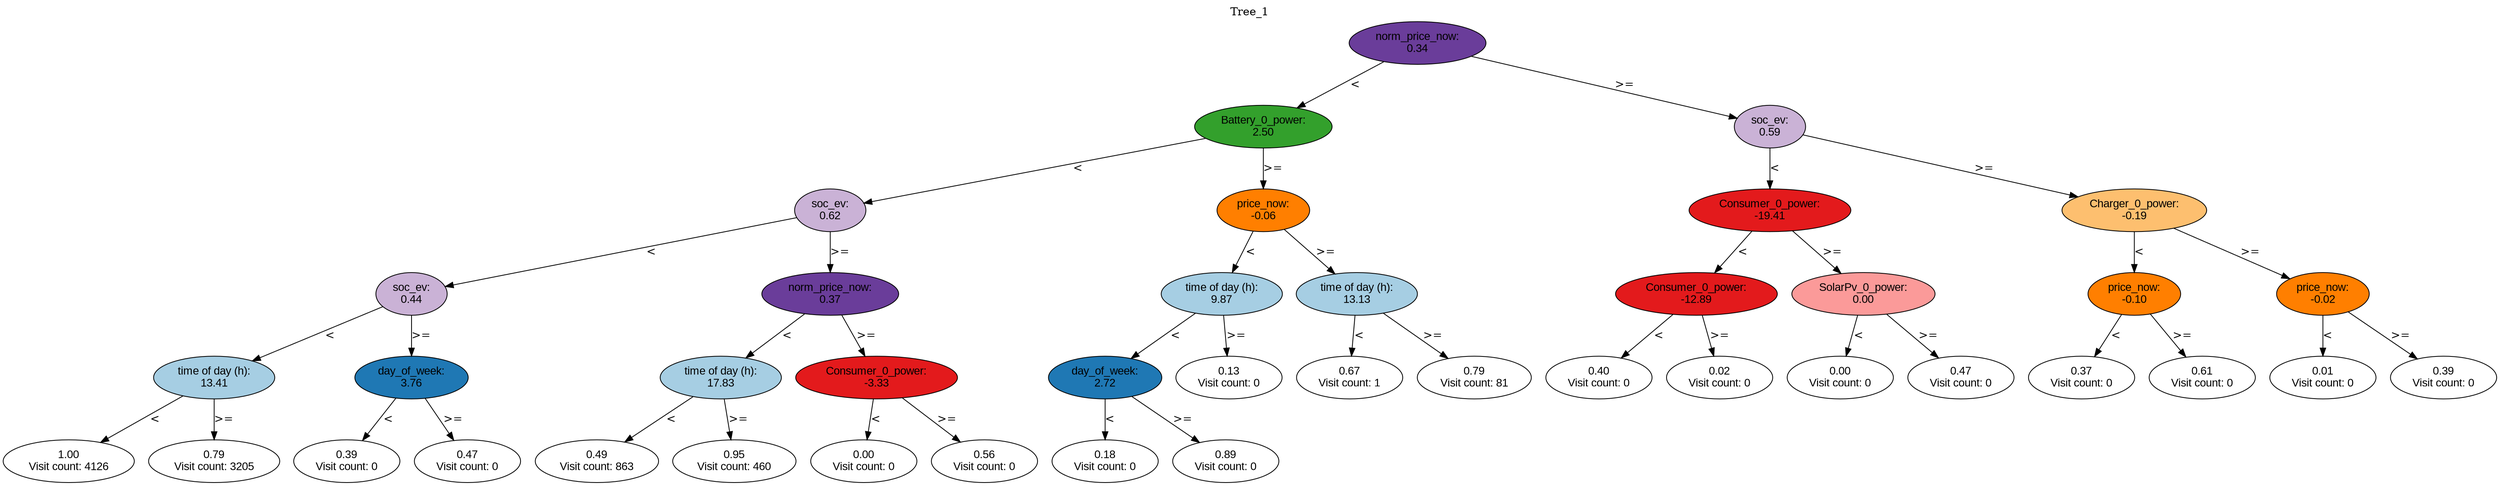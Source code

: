 digraph BST {
    node [fontname="Arial" style=filled colorscheme=paired12];
    0 [ label = "norm_price_now:
0.34" fillcolor=10];
    1 [ label = "Battery_0_power:
2.50" fillcolor=4];
    2 [ label = "soc_ev:
0.62" fillcolor=9];
    3 [ label = "soc_ev:
0.44" fillcolor=9];
    4 [ label = "time of day (h):
13.41" fillcolor=1];
    5 [ label = "1.00
Visit count: 4126" fillcolor=white];
    6 [ label = "0.79
Visit count: 3205" fillcolor=white];
    7 [ label = "day_of_week:
3.76" fillcolor=2];
    8 [ label = "0.39
Visit count: 0" fillcolor=white];
    9 [ label = "0.47
Visit count: 0" fillcolor=white];
    10 [ label = "norm_price_now:
0.37" fillcolor=10];
    11 [ label = "time of day (h):
17.83" fillcolor=1];
    12 [ label = "0.49
Visit count: 863" fillcolor=white];
    13 [ label = "0.95
Visit count: 460" fillcolor=white];
    14 [ label = "Consumer_0_power:
-3.33" fillcolor=6];
    15 [ label = "0.00
Visit count: 0" fillcolor=white];
    16 [ label = "0.56
Visit count: 0" fillcolor=white];
    17 [ label = "price_now:
-0.06" fillcolor=8];
    18 [ label = "time of day (h):
9.87" fillcolor=1];
    19 [ label = "day_of_week:
2.72" fillcolor=2];
    20 [ label = "0.18
Visit count: 0" fillcolor=white];
    21 [ label = "0.89
Visit count: 0" fillcolor=white];
    22 [ label = "0.13
Visit count: 0" fillcolor=white];
    23 [ label = "time of day (h):
13.13" fillcolor=1];
    24 [ label = "0.67
Visit count: 1" fillcolor=white];
    25 [ label = "0.79
Visit count: 81" fillcolor=white];
    26 [ label = "soc_ev:
0.59" fillcolor=9];
    27 [ label = "Consumer_0_power:
-19.41" fillcolor=6];
    28 [ label = "Consumer_0_power:
-12.89" fillcolor=6];
    29 [ label = "0.40
Visit count: 0" fillcolor=white];
    30 [ label = "0.02
Visit count: 0" fillcolor=white];
    31 [ label = "SolarPv_0_power:
0.00" fillcolor=5];
    32 [ label = "0.00
Visit count: 0" fillcolor=white];
    33 [ label = "0.47
Visit count: 0" fillcolor=white];
    34 [ label = "Charger_0_power:
-0.19" fillcolor=7];
    35 [ label = "price_now:
-0.10" fillcolor=8];
    36 [ label = "0.37
Visit count: 0" fillcolor=white];
    37 [ label = "0.61
Visit count: 0" fillcolor=white];
    38 [ label = "price_now:
-0.02" fillcolor=8];
    39 [ label = "0.01
Visit count: 0" fillcolor=white];
    40 [ label = "0.39
Visit count: 0" fillcolor=white];

    0  -> 1[ label = "<"];
    0  -> 26[ label = ">="];
    1  -> 2[ label = "<"];
    1  -> 17[ label = ">="];
    2  -> 3[ label = "<"];
    2  -> 10[ label = ">="];
    3  -> 4[ label = "<"];
    3  -> 7[ label = ">="];
    4  -> 5[ label = "<"];
    4  -> 6[ label = ">="];
    7  -> 8[ label = "<"];
    7  -> 9[ label = ">="];
    10  -> 11[ label = "<"];
    10  -> 14[ label = ">="];
    11  -> 12[ label = "<"];
    11  -> 13[ label = ">="];
    14  -> 15[ label = "<"];
    14  -> 16[ label = ">="];
    17  -> 18[ label = "<"];
    17  -> 23[ label = ">="];
    18  -> 19[ label = "<"];
    18  -> 22[ label = ">="];
    19  -> 20[ label = "<"];
    19  -> 21[ label = ">="];
    23  -> 24[ label = "<"];
    23  -> 25[ label = ">="];
    26  -> 27[ label = "<"];
    26  -> 34[ label = ">="];
    27  -> 28[ label = "<"];
    27  -> 31[ label = ">="];
    28  -> 29[ label = "<"];
    28  -> 30[ label = ">="];
    31  -> 32[ label = "<"];
    31  -> 33[ label = ">="];
    34  -> 35[ label = "<"];
    34  -> 38[ label = ">="];
    35  -> 36[ label = "<"];
    35  -> 37[ label = ">="];
    38  -> 39[ label = "<"];
    38  -> 40[ label = ">="];

    labelloc="t";
    label="Tree_1";
}
